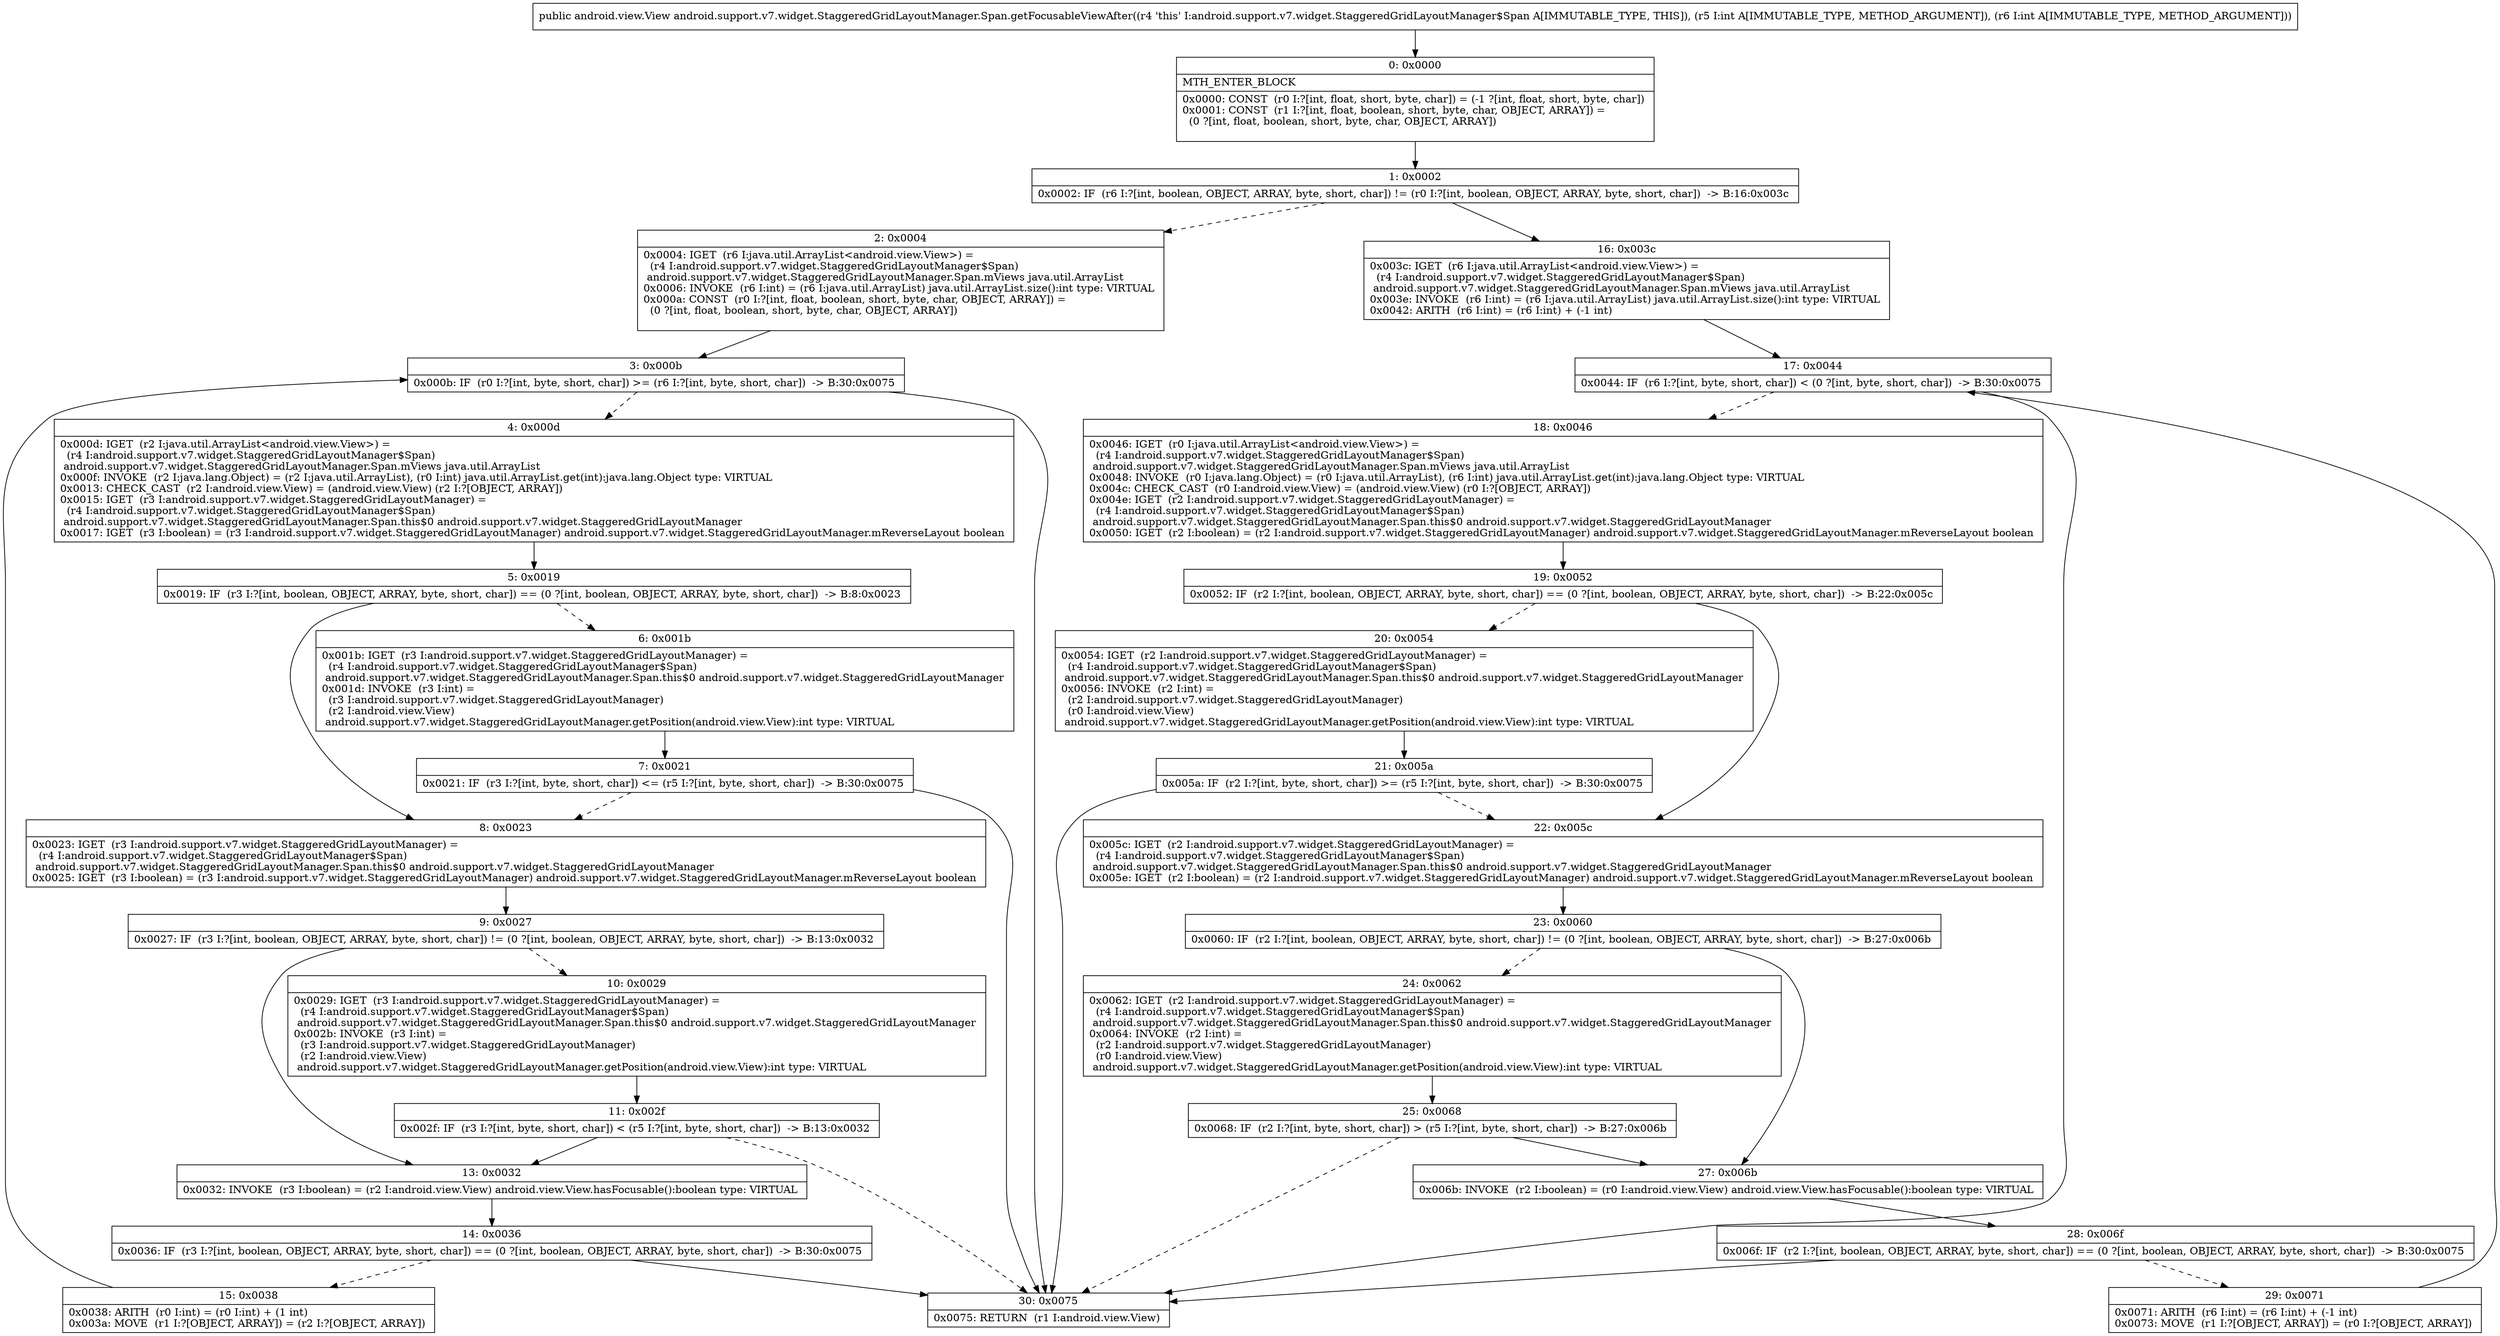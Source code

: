digraph "CFG forandroid.support.v7.widget.StaggeredGridLayoutManager.Span.getFocusableViewAfter(II)Landroid\/view\/View;" {
Node_0 [shape=record,label="{0\:\ 0x0000|MTH_ENTER_BLOCK\l|0x0000: CONST  (r0 I:?[int, float, short, byte, char]) = (\-1 ?[int, float, short, byte, char]) \l0x0001: CONST  (r1 I:?[int, float, boolean, short, byte, char, OBJECT, ARRAY]) = \l  (0 ?[int, float, boolean, short, byte, char, OBJECT, ARRAY])\l \l}"];
Node_1 [shape=record,label="{1\:\ 0x0002|0x0002: IF  (r6 I:?[int, boolean, OBJECT, ARRAY, byte, short, char]) != (r0 I:?[int, boolean, OBJECT, ARRAY, byte, short, char])  \-\> B:16:0x003c \l}"];
Node_2 [shape=record,label="{2\:\ 0x0004|0x0004: IGET  (r6 I:java.util.ArrayList\<android.view.View\>) = \l  (r4 I:android.support.v7.widget.StaggeredGridLayoutManager$Span)\l android.support.v7.widget.StaggeredGridLayoutManager.Span.mViews java.util.ArrayList \l0x0006: INVOKE  (r6 I:int) = (r6 I:java.util.ArrayList) java.util.ArrayList.size():int type: VIRTUAL \l0x000a: CONST  (r0 I:?[int, float, boolean, short, byte, char, OBJECT, ARRAY]) = \l  (0 ?[int, float, boolean, short, byte, char, OBJECT, ARRAY])\l \l}"];
Node_3 [shape=record,label="{3\:\ 0x000b|0x000b: IF  (r0 I:?[int, byte, short, char]) \>= (r6 I:?[int, byte, short, char])  \-\> B:30:0x0075 \l}"];
Node_4 [shape=record,label="{4\:\ 0x000d|0x000d: IGET  (r2 I:java.util.ArrayList\<android.view.View\>) = \l  (r4 I:android.support.v7.widget.StaggeredGridLayoutManager$Span)\l android.support.v7.widget.StaggeredGridLayoutManager.Span.mViews java.util.ArrayList \l0x000f: INVOKE  (r2 I:java.lang.Object) = (r2 I:java.util.ArrayList), (r0 I:int) java.util.ArrayList.get(int):java.lang.Object type: VIRTUAL \l0x0013: CHECK_CAST  (r2 I:android.view.View) = (android.view.View) (r2 I:?[OBJECT, ARRAY]) \l0x0015: IGET  (r3 I:android.support.v7.widget.StaggeredGridLayoutManager) = \l  (r4 I:android.support.v7.widget.StaggeredGridLayoutManager$Span)\l android.support.v7.widget.StaggeredGridLayoutManager.Span.this$0 android.support.v7.widget.StaggeredGridLayoutManager \l0x0017: IGET  (r3 I:boolean) = (r3 I:android.support.v7.widget.StaggeredGridLayoutManager) android.support.v7.widget.StaggeredGridLayoutManager.mReverseLayout boolean \l}"];
Node_5 [shape=record,label="{5\:\ 0x0019|0x0019: IF  (r3 I:?[int, boolean, OBJECT, ARRAY, byte, short, char]) == (0 ?[int, boolean, OBJECT, ARRAY, byte, short, char])  \-\> B:8:0x0023 \l}"];
Node_6 [shape=record,label="{6\:\ 0x001b|0x001b: IGET  (r3 I:android.support.v7.widget.StaggeredGridLayoutManager) = \l  (r4 I:android.support.v7.widget.StaggeredGridLayoutManager$Span)\l android.support.v7.widget.StaggeredGridLayoutManager.Span.this$0 android.support.v7.widget.StaggeredGridLayoutManager \l0x001d: INVOKE  (r3 I:int) = \l  (r3 I:android.support.v7.widget.StaggeredGridLayoutManager)\l  (r2 I:android.view.View)\l android.support.v7.widget.StaggeredGridLayoutManager.getPosition(android.view.View):int type: VIRTUAL \l}"];
Node_7 [shape=record,label="{7\:\ 0x0021|0x0021: IF  (r3 I:?[int, byte, short, char]) \<= (r5 I:?[int, byte, short, char])  \-\> B:30:0x0075 \l}"];
Node_8 [shape=record,label="{8\:\ 0x0023|0x0023: IGET  (r3 I:android.support.v7.widget.StaggeredGridLayoutManager) = \l  (r4 I:android.support.v7.widget.StaggeredGridLayoutManager$Span)\l android.support.v7.widget.StaggeredGridLayoutManager.Span.this$0 android.support.v7.widget.StaggeredGridLayoutManager \l0x0025: IGET  (r3 I:boolean) = (r3 I:android.support.v7.widget.StaggeredGridLayoutManager) android.support.v7.widget.StaggeredGridLayoutManager.mReverseLayout boolean \l}"];
Node_9 [shape=record,label="{9\:\ 0x0027|0x0027: IF  (r3 I:?[int, boolean, OBJECT, ARRAY, byte, short, char]) != (0 ?[int, boolean, OBJECT, ARRAY, byte, short, char])  \-\> B:13:0x0032 \l}"];
Node_10 [shape=record,label="{10\:\ 0x0029|0x0029: IGET  (r3 I:android.support.v7.widget.StaggeredGridLayoutManager) = \l  (r4 I:android.support.v7.widget.StaggeredGridLayoutManager$Span)\l android.support.v7.widget.StaggeredGridLayoutManager.Span.this$0 android.support.v7.widget.StaggeredGridLayoutManager \l0x002b: INVOKE  (r3 I:int) = \l  (r3 I:android.support.v7.widget.StaggeredGridLayoutManager)\l  (r2 I:android.view.View)\l android.support.v7.widget.StaggeredGridLayoutManager.getPosition(android.view.View):int type: VIRTUAL \l}"];
Node_11 [shape=record,label="{11\:\ 0x002f|0x002f: IF  (r3 I:?[int, byte, short, char]) \< (r5 I:?[int, byte, short, char])  \-\> B:13:0x0032 \l}"];
Node_13 [shape=record,label="{13\:\ 0x0032|0x0032: INVOKE  (r3 I:boolean) = (r2 I:android.view.View) android.view.View.hasFocusable():boolean type: VIRTUAL \l}"];
Node_14 [shape=record,label="{14\:\ 0x0036|0x0036: IF  (r3 I:?[int, boolean, OBJECT, ARRAY, byte, short, char]) == (0 ?[int, boolean, OBJECT, ARRAY, byte, short, char])  \-\> B:30:0x0075 \l}"];
Node_15 [shape=record,label="{15\:\ 0x0038|0x0038: ARITH  (r0 I:int) = (r0 I:int) + (1 int) \l0x003a: MOVE  (r1 I:?[OBJECT, ARRAY]) = (r2 I:?[OBJECT, ARRAY]) \l}"];
Node_16 [shape=record,label="{16\:\ 0x003c|0x003c: IGET  (r6 I:java.util.ArrayList\<android.view.View\>) = \l  (r4 I:android.support.v7.widget.StaggeredGridLayoutManager$Span)\l android.support.v7.widget.StaggeredGridLayoutManager.Span.mViews java.util.ArrayList \l0x003e: INVOKE  (r6 I:int) = (r6 I:java.util.ArrayList) java.util.ArrayList.size():int type: VIRTUAL \l0x0042: ARITH  (r6 I:int) = (r6 I:int) + (\-1 int) \l}"];
Node_17 [shape=record,label="{17\:\ 0x0044|0x0044: IF  (r6 I:?[int, byte, short, char]) \< (0 ?[int, byte, short, char])  \-\> B:30:0x0075 \l}"];
Node_18 [shape=record,label="{18\:\ 0x0046|0x0046: IGET  (r0 I:java.util.ArrayList\<android.view.View\>) = \l  (r4 I:android.support.v7.widget.StaggeredGridLayoutManager$Span)\l android.support.v7.widget.StaggeredGridLayoutManager.Span.mViews java.util.ArrayList \l0x0048: INVOKE  (r0 I:java.lang.Object) = (r0 I:java.util.ArrayList), (r6 I:int) java.util.ArrayList.get(int):java.lang.Object type: VIRTUAL \l0x004c: CHECK_CAST  (r0 I:android.view.View) = (android.view.View) (r0 I:?[OBJECT, ARRAY]) \l0x004e: IGET  (r2 I:android.support.v7.widget.StaggeredGridLayoutManager) = \l  (r4 I:android.support.v7.widget.StaggeredGridLayoutManager$Span)\l android.support.v7.widget.StaggeredGridLayoutManager.Span.this$0 android.support.v7.widget.StaggeredGridLayoutManager \l0x0050: IGET  (r2 I:boolean) = (r2 I:android.support.v7.widget.StaggeredGridLayoutManager) android.support.v7.widget.StaggeredGridLayoutManager.mReverseLayout boolean \l}"];
Node_19 [shape=record,label="{19\:\ 0x0052|0x0052: IF  (r2 I:?[int, boolean, OBJECT, ARRAY, byte, short, char]) == (0 ?[int, boolean, OBJECT, ARRAY, byte, short, char])  \-\> B:22:0x005c \l}"];
Node_20 [shape=record,label="{20\:\ 0x0054|0x0054: IGET  (r2 I:android.support.v7.widget.StaggeredGridLayoutManager) = \l  (r4 I:android.support.v7.widget.StaggeredGridLayoutManager$Span)\l android.support.v7.widget.StaggeredGridLayoutManager.Span.this$0 android.support.v7.widget.StaggeredGridLayoutManager \l0x0056: INVOKE  (r2 I:int) = \l  (r2 I:android.support.v7.widget.StaggeredGridLayoutManager)\l  (r0 I:android.view.View)\l android.support.v7.widget.StaggeredGridLayoutManager.getPosition(android.view.View):int type: VIRTUAL \l}"];
Node_21 [shape=record,label="{21\:\ 0x005a|0x005a: IF  (r2 I:?[int, byte, short, char]) \>= (r5 I:?[int, byte, short, char])  \-\> B:30:0x0075 \l}"];
Node_22 [shape=record,label="{22\:\ 0x005c|0x005c: IGET  (r2 I:android.support.v7.widget.StaggeredGridLayoutManager) = \l  (r4 I:android.support.v7.widget.StaggeredGridLayoutManager$Span)\l android.support.v7.widget.StaggeredGridLayoutManager.Span.this$0 android.support.v7.widget.StaggeredGridLayoutManager \l0x005e: IGET  (r2 I:boolean) = (r2 I:android.support.v7.widget.StaggeredGridLayoutManager) android.support.v7.widget.StaggeredGridLayoutManager.mReverseLayout boolean \l}"];
Node_23 [shape=record,label="{23\:\ 0x0060|0x0060: IF  (r2 I:?[int, boolean, OBJECT, ARRAY, byte, short, char]) != (0 ?[int, boolean, OBJECT, ARRAY, byte, short, char])  \-\> B:27:0x006b \l}"];
Node_24 [shape=record,label="{24\:\ 0x0062|0x0062: IGET  (r2 I:android.support.v7.widget.StaggeredGridLayoutManager) = \l  (r4 I:android.support.v7.widget.StaggeredGridLayoutManager$Span)\l android.support.v7.widget.StaggeredGridLayoutManager.Span.this$0 android.support.v7.widget.StaggeredGridLayoutManager \l0x0064: INVOKE  (r2 I:int) = \l  (r2 I:android.support.v7.widget.StaggeredGridLayoutManager)\l  (r0 I:android.view.View)\l android.support.v7.widget.StaggeredGridLayoutManager.getPosition(android.view.View):int type: VIRTUAL \l}"];
Node_25 [shape=record,label="{25\:\ 0x0068|0x0068: IF  (r2 I:?[int, byte, short, char]) \> (r5 I:?[int, byte, short, char])  \-\> B:27:0x006b \l}"];
Node_27 [shape=record,label="{27\:\ 0x006b|0x006b: INVOKE  (r2 I:boolean) = (r0 I:android.view.View) android.view.View.hasFocusable():boolean type: VIRTUAL \l}"];
Node_28 [shape=record,label="{28\:\ 0x006f|0x006f: IF  (r2 I:?[int, boolean, OBJECT, ARRAY, byte, short, char]) == (0 ?[int, boolean, OBJECT, ARRAY, byte, short, char])  \-\> B:30:0x0075 \l}"];
Node_29 [shape=record,label="{29\:\ 0x0071|0x0071: ARITH  (r6 I:int) = (r6 I:int) + (\-1 int) \l0x0073: MOVE  (r1 I:?[OBJECT, ARRAY]) = (r0 I:?[OBJECT, ARRAY]) \l}"];
Node_30 [shape=record,label="{30\:\ 0x0075|0x0075: RETURN  (r1 I:android.view.View) \l}"];
MethodNode[shape=record,label="{public android.view.View android.support.v7.widget.StaggeredGridLayoutManager.Span.getFocusableViewAfter((r4 'this' I:android.support.v7.widget.StaggeredGridLayoutManager$Span A[IMMUTABLE_TYPE, THIS]), (r5 I:int A[IMMUTABLE_TYPE, METHOD_ARGUMENT]), (r6 I:int A[IMMUTABLE_TYPE, METHOD_ARGUMENT])) }"];
MethodNode -> Node_0;
Node_0 -> Node_1;
Node_1 -> Node_2[style=dashed];
Node_1 -> Node_16;
Node_2 -> Node_3;
Node_3 -> Node_4[style=dashed];
Node_3 -> Node_30;
Node_4 -> Node_5;
Node_5 -> Node_6[style=dashed];
Node_5 -> Node_8;
Node_6 -> Node_7;
Node_7 -> Node_8[style=dashed];
Node_7 -> Node_30;
Node_8 -> Node_9;
Node_9 -> Node_10[style=dashed];
Node_9 -> Node_13;
Node_10 -> Node_11;
Node_11 -> Node_13;
Node_11 -> Node_30[style=dashed];
Node_13 -> Node_14;
Node_14 -> Node_15[style=dashed];
Node_14 -> Node_30;
Node_15 -> Node_3;
Node_16 -> Node_17;
Node_17 -> Node_18[style=dashed];
Node_17 -> Node_30;
Node_18 -> Node_19;
Node_19 -> Node_20[style=dashed];
Node_19 -> Node_22;
Node_20 -> Node_21;
Node_21 -> Node_22[style=dashed];
Node_21 -> Node_30;
Node_22 -> Node_23;
Node_23 -> Node_24[style=dashed];
Node_23 -> Node_27;
Node_24 -> Node_25;
Node_25 -> Node_27;
Node_25 -> Node_30[style=dashed];
Node_27 -> Node_28;
Node_28 -> Node_29[style=dashed];
Node_28 -> Node_30;
Node_29 -> Node_17;
}

